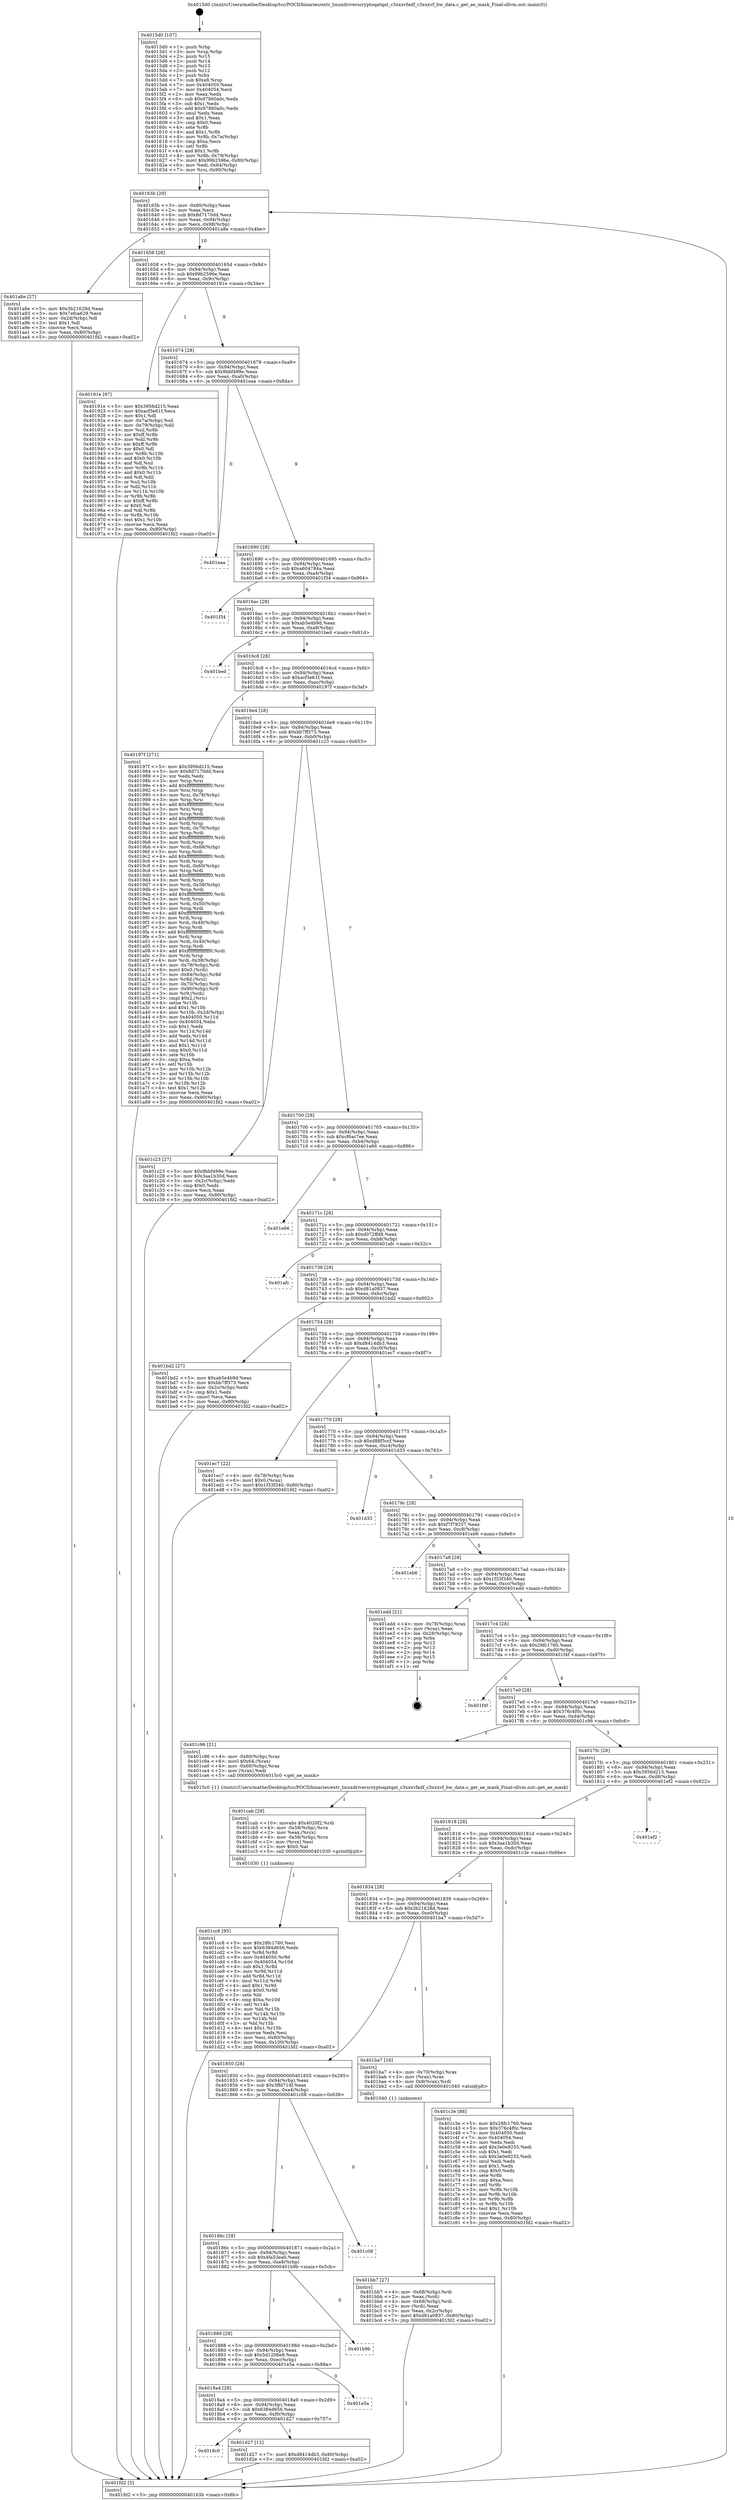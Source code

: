 digraph "0x4015d0" {
  label = "0x4015d0 (/mnt/c/Users/mathe/Desktop/tcc/POCII/binaries/extr_linuxdriverscryptoqatqat_c3xxxvfadf_c3xxxvf_hw_data.c_get_ae_mask_Final-ollvm.out::main(0))"
  labelloc = "t"
  node[shape=record]

  Entry [label="",width=0.3,height=0.3,shape=circle,fillcolor=black,style=filled]
  "0x40163b" [label="{
     0x40163b [29]\l
     | [instrs]\l
     &nbsp;&nbsp;0x40163b \<+3\>: mov -0x80(%rbp),%eax\l
     &nbsp;&nbsp;0x40163e \<+2\>: mov %eax,%ecx\l
     &nbsp;&nbsp;0x401640 \<+6\>: sub $0x8d7170dd,%ecx\l
     &nbsp;&nbsp;0x401646 \<+6\>: mov %eax,-0x94(%rbp)\l
     &nbsp;&nbsp;0x40164c \<+6\>: mov %ecx,-0x98(%rbp)\l
     &nbsp;&nbsp;0x401652 \<+6\>: je 0000000000401a8e \<main+0x4be\>\l
  }"]
  "0x401a8e" [label="{
     0x401a8e [27]\l
     | [instrs]\l
     &nbsp;&nbsp;0x401a8e \<+5\>: mov $0x3b21628d,%eax\l
     &nbsp;&nbsp;0x401a93 \<+5\>: mov $0x7efca629,%ecx\l
     &nbsp;&nbsp;0x401a98 \<+3\>: mov -0x2d(%rbp),%dl\l
     &nbsp;&nbsp;0x401a9b \<+3\>: test $0x1,%dl\l
     &nbsp;&nbsp;0x401a9e \<+3\>: cmovne %ecx,%eax\l
     &nbsp;&nbsp;0x401aa1 \<+3\>: mov %eax,-0x80(%rbp)\l
     &nbsp;&nbsp;0x401aa4 \<+5\>: jmp 0000000000401fd2 \<main+0xa02\>\l
  }"]
  "0x401658" [label="{
     0x401658 [28]\l
     | [instrs]\l
     &nbsp;&nbsp;0x401658 \<+5\>: jmp 000000000040165d \<main+0x8d\>\l
     &nbsp;&nbsp;0x40165d \<+6\>: mov -0x94(%rbp),%eax\l
     &nbsp;&nbsp;0x401663 \<+5\>: sub $0x99b2596e,%eax\l
     &nbsp;&nbsp;0x401668 \<+6\>: mov %eax,-0x9c(%rbp)\l
     &nbsp;&nbsp;0x40166e \<+6\>: je 000000000040191e \<main+0x34e\>\l
  }"]
  Exit [label="",width=0.3,height=0.3,shape=circle,fillcolor=black,style=filled,peripheries=2]
  "0x40191e" [label="{
     0x40191e [97]\l
     | [instrs]\l
     &nbsp;&nbsp;0x40191e \<+5\>: mov $0x3956d215,%eax\l
     &nbsp;&nbsp;0x401923 \<+5\>: mov $0xacf3e61f,%ecx\l
     &nbsp;&nbsp;0x401928 \<+2\>: mov $0x1,%dl\l
     &nbsp;&nbsp;0x40192a \<+4\>: mov -0x7a(%rbp),%sil\l
     &nbsp;&nbsp;0x40192e \<+4\>: mov -0x79(%rbp),%dil\l
     &nbsp;&nbsp;0x401932 \<+3\>: mov %sil,%r8b\l
     &nbsp;&nbsp;0x401935 \<+4\>: xor $0xff,%r8b\l
     &nbsp;&nbsp;0x401939 \<+3\>: mov %dil,%r9b\l
     &nbsp;&nbsp;0x40193c \<+4\>: xor $0xff,%r9b\l
     &nbsp;&nbsp;0x401940 \<+3\>: xor $0x0,%dl\l
     &nbsp;&nbsp;0x401943 \<+3\>: mov %r8b,%r10b\l
     &nbsp;&nbsp;0x401946 \<+4\>: and $0x0,%r10b\l
     &nbsp;&nbsp;0x40194a \<+3\>: and %dl,%sil\l
     &nbsp;&nbsp;0x40194d \<+3\>: mov %r9b,%r11b\l
     &nbsp;&nbsp;0x401950 \<+4\>: and $0x0,%r11b\l
     &nbsp;&nbsp;0x401954 \<+3\>: and %dl,%dil\l
     &nbsp;&nbsp;0x401957 \<+3\>: or %sil,%r10b\l
     &nbsp;&nbsp;0x40195a \<+3\>: or %dil,%r11b\l
     &nbsp;&nbsp;0x40195d \<+3\>: xor %r11b,%r10b\l
     &nbsp;&nbsp;0x401960 \<+3\>: or %r9b,%r8b\l
     &nbsp;&nbsp;0x401963 \<+4\>: xor $0xff,%r8b\l
     &nbsp;&nbsp;0x401967 \<+3\>: or $0x0,%dl\l
     &nbsp;&nbsp;0x40196a \<+3\>: and %dl,%r8b\l
     &nbsp;&nbsp;0x40196d \<+3\>: or %r8b,%r10b\l
     &nbsp;&nbsp;0x401970 \<+4\>: test $0x1,%r10b\l
     &nbsp;&nbsp;0x401974 \<+3\>: cmovne %ecx,%eax\l
     &nbsp;&nbsp;0x401977 \<+3\>: mov %eax,-0x80(%rbp)\l
     &nbsp;&nbsp;0x40197a \<+5\>: jmp 0000000000401fd2 \<main+0xa02\>\l
  }"]
  "0x401674" [label="{
     0x401674 [28]\l
     | [instrs]\l
     &nbsp;&nbsp;0x401674 \<+5\>: jmp 0000000000401679 \<main+0xa9\>\l
     &nbsp;&nbsp;0x401679 \<+6\>: mov -0x94(%rbp),%eax\l
     &nbsp;&nbsp;0x40167f \<+5\>: sub $0x9bbf499e,%eax\l
     &nbsp;&nbsp;0x401684 \<+6\>: mov %eax,-0xa0(%rbp)\l
     &nbsp;&nbsp;0x40168a \<+6\>: je 0000000000401eaa \<main+0x8da\>\l
  }"]
  "0x401fd2" [label="{
     0x401fd2 [5]\l
     | [instrs]\l
     &nbsp;&nbsp;0x401fd2 \<+5\>: jmp 000000000040163b \<main+0x6b\>\l
  }"]
  "0x4015d0" [label="{
     0x4015d0 [107]\l
     | [instrs]\l
     &nbsp;&nbsp;0x4015d0 \<+1\>: push %rbp\l
     &nbsp;&nbsp;0x4015d1 \<+3\>: mov %rsp,%rbp\l
     &nbsp;&nbsp;0x4015d4 \<+2\>: push %r15\l
     &nbsp;&nbsp;0x4015d6 \<+2\>: push %r14\l
     &nbsp;&nbsp;0x4015d8 \<+2\>: push %r13\l
     &nbsp;&nbsp;0x4015da \<+2\>: push %r12\l
     &nbsp;&nbsp;0x4015dc \<+1\>: push %rbx\l
     &nbsp;&nbsp;0x4015dd \<+7\>: sub $0xe8,%rsp\l
     &nbsp;&nbsp;0x4015e4 \<+7\>: mov 0x404050,%eax\l
     &nbsp;&nbsp;0x4015eb \<+7\>: mov 0x404054,%ecx\l
     &nbsp;&nbsp;0x4015f2 \<+2\>: mov %eax,%edx\l
     &nbsp;&nbsp;0x4015f4 \<+6\>: sub $0x97860a0c,%edx\l
     &nbsp;&nbsp;0x4015fa \<+3\>: sub $0x1,%edx\l
     &nbsp;&nbsp;0x4015fd \<+6\>: add $0x97860a0c,%edx\l
     &nbsp;&nbsp;0x401603 \<+3\>: imul %edx,%eax\l
     &nbsp;&nbsp;0x401606 \<+3\>: and $0x1,%eax\l
     &nbsp;&nbsp;0x401609 \<+3\>: cmp $0x0,%eax\l
     &nbsp;&nbsp;0x40160c \<+4\>: sete %r8b\l
     &nbsp;&nbsp;0x401610 \<+4\>: and $0x1,%r8b\l
     &nbsp;&nbsp;0x401614 \<+4\>: mov %r8b,-0x7a(%rbp)\l
     &nbsp;&nbsp;0x401618 \<+3\>: cmp $0xa,%ecx\l
     &nbsp;&nbsp;0x40161b \<+4\>: setl %r8b\l
     &nbsp;&nbsp;0x40161f \<+4\>: and $0x1,%r8b\l
     &nbsp;&nbsp;0x401623 \<+4\>: mov %r8b,-0x79(%rbp)\l
     &nbsp;&nbsp;0x401627 \<+7\>: movl $0x99b2596e,-0x80(%rbp)\l
     &nbsp;&nbsp;0x40162e \<+6\>: mov %edi,-0x84(%rbp)\l
     &nbsp;&nbsp;0x401634 \<+7\>: mov %rsi,-0x90(%rbp)\l
  }"]
  "0x4018c0" [label="{
     0x4018c0\l
  }", style=dashed]
  "0x401eaa" [label="{
     0x401eaa\l
  }", style=dashed]
  "0x401690" [label="{
     0x401690 [28]\l
     | [instrs]\l
     &nbsp;&nbsp;0x401690 \<+5\>: jmp 0000000000401695 \<main+0xc5\>\l
     &nbsp;&nbsp;0x401695 \<+6\>: mov -0x94(%rbp),%eax\l
     &nbsp;&nbsp;0x40169b \<+5\>: sub $0xa604784a,%eax\l
     &nbsp;&nbsp;0x4016a0 \<+6\>: mov %eax,-0xa4(%rbp)\l
     &nbsp;&nbsp;0x4016a6 \<+6\>: je 0000000000401f34 \<main+0x964\>\l
  }"]
  "0x401d27" [label="{
     0x401d27 [12]\l
     | [instrs]\l
     &nbsp;&nbsp;0x401d27 \<+7\>: movl $0xd8414db3,-0x80(%rbp)\l
     &nbsp;&nbsp;0x401d2e \<+5\>: jmp 0000000000401fd2 \<main+0xa02\>\l
  }"]
  "0x401f34" [label="{
     0x401f34\l
  }", style=dashed]
  "0x4016ac" [label="{
     0x4016ac [28]\l
     | [instrs]\l
     &nbsp;&nbsp;0x4016ac \<+5\>: jmp 00000000004016b1 \<main+0xe1\>\l
     &nbsp;&nbsp;0x4016b1 \<+6\>: mov -0x94(%rbp),%eax\l
     &nbsp;&nbsp;0x4016b7 \<+5\>: sub $0xab5e4b9d,%eax\l
     &nbsp;&nbsp;0x4016bc \<+6\>: mov %eax,-0xa8(%rbp)\l
     &nbsp;&nbsp;0x4016c2 \<+6\>: je 0000000000401bed \<main+0x61d\>\l
  }"]
  "0x4018a4" [label="{
     0x4018a4 [28]\l
     | [instrs]\l
     &nbsp;&nbsp;0x4018a4 \<+5\>: jmp 00000000004018a9 \<main+0x2d9\>\l
     &nbsp;&nbsp;0x4018a9 \<+6\>: mov -0x94(%rbp),%eax\l
     &nbsp;&nbsp;0x4018af \<+5\>: sub $0x6384d656,%eax\l
     &nbsp;&nbsp;0x4018b4 \<+6\>: mov %eax,-0xf0(%rbp)\l
     &nbsp;&nbsp;0x4018ba \<+6\>: je 0000000000401d27 \<main+0x757\>\l
  }"]
  "0x401bed" [label="{
     0x401bed\l
  }", style=dashed]
  "0x4016c8" [label="{
     0x4016c8 [28]\l
     | [instrs]\l
     &nbsp;&nbsp;0x4016c8 \<+5\>: jmp 00000000004016cd \<main+0xfd\>\l
     &nbsp;&nbsp;0x4016cd \<+6\>: mov -0x94(%rbp),%eax\l
     &nbsp;&nbsp;0x4016d3 \<+5\>: sub $0xacf3e61f,%eax\l
     &nbsp;&nbsp;0x4016d8 \<+6\>: mov %eax,-0xac(%rbp)\l
     &nbsp;&nbsp;0x4016de \<+6\>: je 000000000040197f \<main+0x3af\>\l
  }"]
  "0x401e5a" [label="{
     0x401e5a\l
  }", style=dashed]
  "0x40197f" [label="{
     0x40197f [271]\l
     | [instrs]\l
     &nbsp;&nbsp;0x40197f \<+5\>: mov $0x3956d215,%eax\l
     &nbsp;&nbsp;0x401984 \<+5\>: mov $0x8d7170dd,%ecx\l
     &nbsp;&nbsp;0x401989 \<+2\>: xor %edx,%edx\l
     &nbsp;&nbsp;0x40198b \<+3\>: mov %rsp,%rsi\l
     &nbsp;&nbsp;0x40198e \<+4\>: add $0xfffffffffffffff0,%rsi\l
     &nbsp;&nbsp;0x401992 \<+3\>: mov %rsi,%rsp\l
     &nbsp;&nbsp;0x401995 \<+4\>: mov %rsi,-0x78(%rbp)\l
     &nbsp;&nbsp;0x401999 \<+3\>: mov %rsp,%rsi\l
     &nbsp;&nbsp;0x40199c \<+4\>: add $0xfffffffffffffff0,%rsi\l
     &nbsp;&nbsp;0x4019a0 \<+3\>: mov %rsi,%rsp\l
     &nbsp;&nbsp;0x4019a3 \<+3\>: mov %rsp,%rdi\l
     &nbsp;&nbsp;0x4019a6 \<+4\>: add $0xfffffffffffffff0,%rdi\l
     &nbsp;&nbsp;0x4019aa \<+3\>: mov %rdi,%rsp\l
     &nbsp;&nbsp;0x4019ad \<+4\>: mov %rdi,-0x70(%rbp)\l
     &nbsp;&nbsp;0x4019b1 \<+3\>: mov %rsp,%rdi\l
     &nbsp;&nbsp;0x4019b4 \<+4\>: add $0xfffffffffffffff0,%rdi\l
     &nbsp;&nbsp;0x4019b8 \<+3\>: mov %rdi,%rsp\l
     &nbsp;&nbsp;0x4019bb \<+4\>: mov %rdi,-0x68(%rbp)\l
     &nbsp;&nbsp;0x4019bf \<+3\>: mov %rsp,%rdi\l
     &nbsp;&nbsp;0x4019c2 \<+4\>: add $0xfffffffffffffff0,%rdi\l
     &nbsp;&nbsp;0x4019c6 \<+3\>: mov %rdi,%rsp\l
     &nbsp;&nbsp;0x4019c9 \<+4\>: mov %rdi,-0x60(%rbp)\l
     &nbsp;&nbsp;0x4019cd \<+3\>: mov %rsp,%rdi\l
     &nbsp;&nbsp;0x4019d0 \<+4\>: add $0xfffffffffffffff0,%rdi\l
     &nbsp;&nbsp;0x4019d4 \<+3\>: mov %rdi,%rsp\l
     &nbsp;&nbsp;0x4019d7 \<+4\>: mov %rdi,-0x58(%rbp)\l
     &nbsp;&nbsp;0x4019db \<+3\>: mov %rsp,%rdi\l
     &nbsp;&nbsp;0x4019de \<+4\>: add $0xfffffffffffffff0,%rdi\l
     &nbsp;&nbsp;0x4019e2 \<+3\>: mov %rdi,%rsp\l
     &nbsp;&nbsp;0x4019e5 \<+4\>: mov %rdi,-0x50(%rbp)\l
     &nbsp;&nbsp;0x4019e9 \<+3\>: mov %rsp,%rdi\l
     &nbsp;&nbsp;0x4019ec \<+4\>: add $0xfffffffffffffff0,%rdi\l
     &nbsp;&nbsp;0x4019f0 \<+3\>: mov %rdi,%rsp\l
     &nbsp;&nbsp;0x4019f3 \<+4\>: mov %rdi,-0x48(%rbp)\l
     &nbsp;&nbsp;0x4019f7 \<+3\>: mov %rsp,%rdi\l
     &nbsp;&nbsp;0x4019fa \<+4\>: add $0xfffffffffffffff0,%rdi\l
     &nbsp;&nbsp;0x4019fe \<+3\>: mov %rdi,%rsp\l
     &nbsp;&nbsp;0x401a01 \<+4\>: mov %rdi,-0x40(%rbp)\l
     &nbsp;&nbsp;0x401a05 \<+3\>: mov %rsp,%rdi\l
     &nbsp;&nbsp;0x401a08 \<+4\>: add $0xfffffffffffffff0,%rdi\l
     &nbsp;&nbsp;0x401a0c \<+3\>: mov %rdi,%rsp\l
     &nbsp;&nbsp;0x401a0f \<+4\>: mov %rdi,-0x38(%rbp)\l
     &nbsp;&nbsp;0x401a13 \<+4\>: mov -0x78(%rbp),%rdi\l
     &nbsp;&nbsp;0x401a17 \<+6\>: movl $0x0,(%rdi)\l
     &nbsp;&nbsp;0x401a1d \<+7\>: mov -0x84(%rbp),%r8d\l
     &nbsp;&nbsp;0x401a24 \<+3\>: mov %r8d,(%rsi)\l
     &nbsp;&nbsp;0x401a27 \<+4\>: mov -0x70(%rbp),%rdi\l
     &nbsp;&nbsp;0x401a2b \<+7\>: mov -0x90(%rbp),%r9\l
     &nbsp;&nbsp;0x401a32 \<+3\>: mov %r9,(%rdi)\l
     &nbsp;&nbsp;0x401a35 \<+3\>: cmpl $0x2,(%rsi)\l
     &nbsp;&nbsp;0x401a38 \<+4\>: setne %r10b\l
     &nbsp;&nbsp;0x401a3c \<+4\>: and $0x1,%r10b\l
     &nbsp;&nbsp;0x401a40 \<+4\>: mov %r10b,-0x2d(%rbp)\l
     &nbsp;&nbsp;0x401a44 \<+8\>: mov 0x404050,%r11d\l
     &nbsp;&nbsp;0x401a4c \<+7\>: mov 0x404054,%ebx\l
     &nbsp;&nbsp;0x401a53 \<+3\>: sub $0x1,%edx\l
     &nbsp;&nbsp;0x401a56 \<+3\>: mov %r11d,%r14d\l
     &nbsp;&nbsp;0x401a59 \<+3\>: add %edx,%r14d\l
     &nbsp;&nbsp;0x401a5c \<+4\>: imul %r14d,%r11d\l
     &nbsp;&nbsp;0x401a60 \<+4\>: and $0x1,%r11d\l
     &nbsp;&nbsp;0x401a64 \<+4\>: cmp $0x0,%r11d\l
     &nbsp;&nbsp;0x401a68 \<+4\>: sete %r10b\l
     &nbsp;&nbsp;0x401a6c \<+3\>: cmp $0xa,%ebx\l
     &nbsp;&nbsp;0x401a6f \<+4\>: setl %r15b\l
     &nbsp;&nbsp;0x401a73 \<+3\>: mov %r10b,%r12b\l
     &nbsp;&nbsp;0x401a76 \<+3\>: and %r15b,%r12b\l
     &nbsp;&nbsp;0x401a79 \<+3\>: xor %r15b,%r10b\l
     &nbsp;&nbsp;0x401a7c \<+3\>: or %r10b,%r12b\l
     &nbsp;&nbsp;0x401a7f \<+4\>: test $0x1,%r12b\l
     &nbsp;&nbsp;0x401a83 \<+3\>: cmovne %ecx,%eax\l
     &nbsp;&nbsp;0x401a86 \<+3\>: mov %eax,-0x80(%rbp)\l
     &nbsp;&nbsp;0x401a89 \<+5\>: jmp 0000000000401fd2 \<main+0xa02\>\l
  }"]
  "0x4016e4" [label="{
     0x4016e4 [28]\l
     | [instrs]\l
     &nbsp;&nbsp;0x4016e4 \<+5\>: jmp 00000000004016e9 \<main+0x119\>\l
     &nbsp;&nbsp;0x4016e9 \<+6\>: mov -0x94(%rbp),%eax\l
     &nbsp;&nbsp;0x4016ef \<+5\>: sub $0xbb7ff373,%eax\l
     &nbsp;&nbsp;0x4016f4 \<+6\>: mov %eax,-0xb0(%rbp)\l
     &nbsp;&nbsp;0x4016fa \<+6\>: je 0000000000401c23 \<main+0x653\>\l
  }"]
  "0x401888" [label="{
     0x401888 [28]\l
     | [instrs]\l
     &nbsp;&nbsp;0x401888 \<+5\>: jmp 000000000040188d \<main+0x2bd\>\l
     &nbsp;&nbsp;0x40188d \<+6\>: mov -0x94(%rbp),%eax\l
     &nbsp;&nbsp;0x401893 \<+5\>: sub $0x5d1206e9,%eax\l
     &nbsp;&nbsp;0x401898 \<+6\>: mov %eax,-0xec(%rbp)\l
     &nbsp;&nbsp;0x40189e \<+6\>: je 0000000000401e5a \<main+0x88a\>\l
  }"]
  "0x401b9b" [label="{
     0x401b9b\l
  }", style=dashed]
  "0x401c23" [label="{
     0x401c23 [27]\l
     | [instrs]\l
     &nbsp;&nbsp;0x401c23 \<+5\>: mov $0x9bbf499e,%eax\l
     &nbsp;&nbsp;0x401c28 \<+5\>: mov $0x3aa1b30d,%ecx\l
     &nbsp;&nbsp;0x401c2d \<+3\>: mov -0x2c(%rbp),%edx\l
     &nbsp;&nbsp;0x401c30 \<+3\>: cmp $0x0,%edx\l
     &nbsp;&nbsp;0x401c33 \<+3\>: cmove %ecx,%eax\l
     &nbsp;&nbsp;0x401c36 \<+3\>: mov %eax,-0x80(%rbp)\l
     &nbsp;&nbsp;0x401c39 \<+5\>: jmp 0000000000401fd2 \<main+0xa02\>\l
  }"]
  "0x401700" [label="{
     0x401700 [28]\l
     | [instrs]\l
     &nbsp;&nbsp;0x401700 \<+5\>: jmp 0000000000401705 \<main+0x135\>\l
     &nbsp;&nbsp;0x401705 \<+6\>: mov -0x94(%rbp),%eax\l
     &nbsp;&nbsp;0x40170b \<+5\>: sub $0xcf6ac7ee,%eax\l
     &nbsp;&nbsp;0x401710 \<+6\>: mov %eax,-0xb4(%rbp)\l
     &nbsp;&nbsp;0x401716 \<+6\>: je 0000000000401e66 \<main+0x896\>\l
  }"]
  "0x40186c" [label="{
     0x40186c [28]\l
     | [instrs]\l
     &nbsp;&nbsp;0x40186c \<+5\>: jmp 0000000000401871 \<main+0x2a1\>\l
     &nbsp;&nbsp;0x401871 \<+6\>: mov -0x94(%rbp),%eax\l
     &nbsp;&nbsp;0x401877 \<+5\>: sub $0x4fa53ea0,%eax\l
     &nbsp;&nbsp;0x40187c \<+6\>: mov %eax,-0xe8(%rbp)\l
     &nbsp;&nbsp;0x401882 \<+6\>: je 0000000000401b9b \<main+0x5cb\>\l
  }"]
  "0x401e66" [label="{
     0x401e66\l
  }", style=dashed]
  "0x40171c" [label="{
     0x40171c [28]\l
     | [instrs]\l
     &nbsp;&nbsp;0x40171c \<+5\>: jmp 0000000000401721 \<main+0x151\>\l
     &nbsp;&nbsp;0x401721 \<+6\>: mov -0x94(%rbp),%eax\l
     &nbsp;&nbsp;0x401727 \<+5\>: sub $0xd072ffd8,%eax\l
     &nbsp;&nbsp;0x40172c \<+6\>: mov %eax,-0xb8(%rbp)\l
     &nbsp;&nbsp;0x401732 \<+6\>: je 0000000000401afc \<main+0x52c\>\l
  }"]
  "0x401c08" [label="{
     0x401c08\l
  }", style=dashed]
  "0x401afc" [label="{
     0x401afc\l
  }", style=dashed]
  "0x401738" [label="{
     0x401738 [28]\l
     | [instrs]\l
     &nbsp;&nbsp;0x401738 \<+5\>: jmp 000000000040173d \<main+0x16d\>\l
     &nbsp;&nbsp;0x40173d \<+6\>: mov -0x94(%rbp),%eax\l
     &nbsp;&nbsp;0x401743 \<+5\>: sub $0xd81a0837,%eax\l
     &nbsp;&nbsp;0x401748 \<+6\>: mov %eax,-0xbc(%rbp)\l
     &nbsp;&nbsp;0x40174e \<+6\>: je 0000000000401bd2 \<main+0x602\>\l
  }"]
  "0x401cc8" [label="{
     0x401cc8 [95]\l
     | [instrs]\l
     &nbsp;&nbsp;0x401cc8 \<+5\>: mov $0x28fc1760,%esi\l
     &nbsp;&nbsp;0x401ccd \<+5\>: mov $0x6384d656,%edx\l
     &nbsp;&nbsp;0x401cd2 \<+3\>: xor %r8d,%r8d\l
     &nbsp;&nbsp;0x401cd5 \<+8\>: mov 0x404050,%r9d\l
     &nbsp;&nbsp;0x401cdd \<+8\>: mov 0x404054,%r10d\l
     &nbsp;&nbsp;0x401ce5 \<+4\>: sub $0x1,%r8d\l
     &nbsp;&nbsp;0x401ce9 \<+3\>: mov %r9d,%r11d\l
     &nbsp;&nbsp;0x401cec \<+3\>: add %r8d,%r11d\l
     &nbsp;&nbsp;0x401cef \<+4\>: imul %r11d,%r9d\l
     &nbsp;&nbsp;0x401cf3 \<+4\>: and $0x1,%r9d\l
     &nbsp;&nbsp;0x401cf7 \<+4\>: cmp $0x0,%r9d\l
     &nbsp;&nbsp;0x401cfb \<+3\>: sete %bl\l
     &nbsp;&nbsp;0x401cfe \<+4\>: cmp $0xa,%r10d\l
     &nbsp;&nbsp;0x401d02 \<+4\>: setl %r14b\l
     &nbsp;&nbsp;0x401d06 \<+3\>: mov %bl,%r15b\l
     &nbsp;&nbsp;0x401d09 \<+3\>: and %r14b,%r15b\l
     &nbsp;&nbsp;0x401d0c \<+3\>: xor %r14b,%bl\l
     &nbsp;&nbsp;0x401d0f \<+3\>: or %bl,%r15b\l
     &nbsp;&nbsp;0x401d12 \<+4\>: test $0x1,%r15b\l
     &nbsp;&nbsp;0x401d16 \<+3\>: cmovne %edx,%esi\l
     &nbsp;&nbsp;0x401d19 \<+3\>: mov %esi,-0x80(%rbp)\l
     &nbsp;&nbsp;0x401d1c \<+6\>: mov %eax,-0x100(%rbp)\l
     &nbsp;&nbsp;0x401d22 \<+5\>: jmp 0000000000401fd2 \<main+0xa02\>\l
  }"]
  "0x401bd2" [label="{
     0x401bd2 [27]\l
     | [instrs]\l
     &nbsp;&nbsp;0x401bd2 \<+5\>: mov $0xab5e4b9d,%eax\l
     &nbsp;&nbsp;0x401bd7 \<+5\>: mov $0xbb7ff373,%ecx\l
     &nbsp;&nbsp;0x401bdc \<+3\>: mov -0x2c(%rbp),%edx\l
     &nbsp;&nbsp;0x401bdf \<+3\>: cmp $0x1,%edx\l
     &nbsp;&nbsp;0x401be2 \<+3\>: cmovl %ecx,%eax\l
     &nbsp;&nbsp;0x401be5 \<+3\>: mov %eax,-0x80(%rbp)\l
     &nbsp;&nbsp;0x401be8 \<+5\>: jmp 0000000000401fd2 \<main+0xa02\>\l
  }"]
  "0x401754" [label="{
     0x401754 [28]\l
     | [instrs]\l
     &nbsp;&nbsp;0x401754 \<+5\>: jmp 0000000000401759 \<main+0x189\>\l
     &nbsp;&nbsp;0x401759 \<+6\>: mov -0x94(%rbp),%eax\l
     &nbsp;&nbsp;0x40175f \<+5\>: sub $0xd8414db3,%eax\l
     &nbsp;&nbsp;0x401764 \<+6\>: mov %eax,-0xc0(%rbp)\l
     &nbsp;&nbsp;0x40176a \<+6\>: je 0000000000401ec7 \<main+0x8f7\>\l
  }"]
  "0x401cab" [label="{
     0x401cab [29]\l
     | [instrs]\l
     &nbsp;&nbsp;0x401cab \<+10\>: movabs $0x4020f2,%rdi\l
     &nbsp;&nbsp;0x401cb5 \<+4\>: mov -0x58(%rbp),%rcx\l
     &nbsp;&nbsp;0x401cb9 \<+2\>: mov %eax,(%rcx)\l
     &nbsp;&nbsp;0x401cbb \<+4\>: mov -0x58(%rbp),%rcx\l
     &nbsp;&nbsp;0x401cbf \<+2\>: mov (%rcx),%esi\l
     &nbsp;&nbsp;0x401cc1 \<+2\>: mov $0x0,%al\l
     &nbsp;&nbsp;0x401cc3 \<+5\>: call 0000000000401030 \<printf@plt\>\l
     | [calls]\l
     &nbsp;&nbsp;0x401030 \{1\} (unknown)\l
  }"]
  "0x401ec7" [label="{
     0x401ec7 [22]\l
     | [instrs]\l
     &nbsp;&nbsp;0x401ec7 \<+4\>: mov -0x78(%rbp),%rax\l
     &nbsp;&nbsp;0x401ecb \<+6\>: movl $0x0,(%rax)\l
     &nbsp;&nbsp;0x401ed1 \<+7\>: movl $0x1f33f340,-0x80(%rbp)\l
     &nbsp;&nbsp;0x401ed8 \<+5\>: jmp 0000000000401fd2 \<main+0xa02\>\l
  }"]
  "0x401770" [label="{
     0x401770 [28]\l
     | [instrs]\l
     &nbsp;&nbsp;0x401770 \<+5\>: jmp 0000000000401775 \<main+0x1a5\>\l
     &nbsp;&nbsp;0x401775 \<+6\>: mov -0x94(%rbp),%eax\l
     &nbsp;&nbsp;0x40177b \<+5\>: sub $0xd88f5ccf,%eax\l
     &nbsp;&nbsp;0x401780 \<+6\>: mov %eax,-0xc4(%rbp)\l
     &nbsp;&nbsp;0x401786 \<+6\>: je 0000000000401d33 \<main+0x763\>\l
  }"]
  "0x401bb7" [label="{
     0x401bb7 [27]\l
     | [instrs]\l
     &nbsp;&nbsp;0x401bb7 \<+4\>: mov -0x68(%rbp),%rdi\l
     &nbsp;&nbsp;0x401bbb \<+2\>: mov %eax,(%rdi)\l
     &nbsp;&nbsp;0x401bbd \<+4\>: mov -0x68(%rbp),%rdi\l
     &nbsp;&nbsp;0x401bc1 \<+2\>: mov (%rdi),%eax\l
     &nbsp;&nbsp;0x401bc3 \<+3\>: mov %eax,-0x2c(%rbp)\l
     &nbsp;&nbsp;0x401bc6 \<+7\>: movl $0xd81a0837,-0x80(%rbp)\l
     &nbsp;&nbsp;0x401bcd \<+5\>: jmp 0000000000401fd2 \<main+0xa02\>\l
  }"]
  "0x401d33" [label="{
     0x401d33\l
  }", style=dashed]
  "0x40178c" [label="{
     0x40178c [28]\l
     | [instrs]\l
     &nbsp;&nbsp;0x40178c \<+5\>: jmp 0000000000401791 \<main+0x1c1\>\l
     &nbsp;&nbsp;0x401791 \<+6\>: mov -0x94(%rbp),%eax\l
     &nbsp;&nbsp;0x401797 \<+5\>: sub $0xf7f79257,%eax\l
     &nbsp;&nbsp;0x40179c \<+6\>: mov %eax,-0xc8(%rbp)\l
     &nbsp;&nbsp;0x4017a2 \<+6\>: je 0000000000401eb6 \<main+0x8e6\>\l
  }"]
  "0x401850" [label="{
     0x401850 [28]\l
     | [instrs]\l
     &nbsp;&nbsp;0x401850 \<+5\>: jmp 0000000000401855 \<main+0x285\>\l
     &nbsp;&nbsp;0x401855 \<+6\>: mov -0x94(%rbp),%eax\l
     &nbsp;&nbsp;0x40185b \<+5\>: sub $0x3ffd714f,%eax\l
     &nbsp;&nbsp;0x401860 \<+6\>: mov %eax,-0xe4(%rbp)\l
     &nbsp;&nbsp;0x401866 \<+6\>: je 0000000000401c08 \<main+0x638\>\l
  }"]
  "0x401eb6" [label="{
     0x401eb6\l
  }", style=dashed]
  "0x4017a8" [label="{
     0x4017a8 [28]\l
     | [instrs]\l
     &nbsp;&nbsp;0x4017a8 \<+5\>: jmp 00000000004017ad \<main+0x1dd\>\l
     &nbsp;&nbsp;0x4017ad \<+6\>: mov -0x94(%rbp),%eax\l
     &nbsp;&nbsp;0x4017b3 \<+5\>: sub $0x1f33f340,%eax\l
     &nbsp;&nbsp;0x4017b8 \<+6\>: mov %eax,-0xcc(%rbp)\l
     &nbsp;&nbsp;0x4017be \<+6\>: je 0000000000401edd \<main+0x90d\>\l
  }"]
  "0x401ba7" [label="{
     0x401ba7 [16]\l
     | [instrs]\l
     &nbsp;&nbsp;0x401ba7 \<+4\>: mov -0x70(%rbp),%rax\l
     &nbsp;&nbsp;0x401bab \<+3\>: mov (%rax),%rax\l
     &nbsp;&nbsp;0x401bae \<+4\>: mov 0x8(%rax),%rdi\l
     &nbsp;&nbsp;0x401bb2 \<+5\>: call 0000000000401040 \<atoi@plt\>\l
     | [calls]\l
     &nbsp;&nbsp;0x401040 \{1\} (unknown)\l
  }"]
  "0x401edd" [label="{
     0x401edd [21]\l
     | [instrs]\l
     &nbsp;&nbsp;0x401edd \<+4\>: mov -0x78(%rbp),%rax\l
     &nbsp;&nbsp;0x401ee1 \<+2\>: mov (%rax),%eax\l
     &nbsp;&nbsp;0x401ee3 \<+4\>: lea -0x28(%rbp),%rsp\l
     &nbsp;&nbsp;0x401ee7 \<+1\>: pop %rbx\l
     &nbsp;&nbsp;0x401ee8 \<+2\>: pop %r12\l
     &nbsp;&nbsp;0x401eea \<+2\>: pop %r13\l
     &nbsp;&nbsp;0x401eec \<+2\>: pop %r14\l
     &nbsp;&nbsp;0x401eee \<+2\>: pop %r15\l
     &nbsp;&nbsp;0x401ef0 \<+1\>: pop %rbp\l
     &nbsp;&nbsp;0x401ef1 \<+1\>: ret\l
  }"]
  "0x4017c4" [label="{
     0x4017c4 [28]\l
     | [instrs]\l
     &nbsp;&nbsp;0x4017c4 \<+5\>: jmp 00000000004017c9 \<main+0x1f9\>\l
     &nbsp;&nbsp;0x4017c9 \<+6\>: mov -0x94(%rbp),%eax\l
     &nbsp;&nbsp;0x4017cf \<+5\>: sub $0x28fc1760,%eax\l
     &nbsp;&nbsp;0x4017d4 \<+6\>: mov %eax,-0xd0(%rbp)\l
     &nbsp;&nbsp;0x4017da \<+6\>: je 0000000000401f4f \<main+0x97f\>\l
  }"]
  "0x401834" [label="{
     0x401834 [28]\l
     | [instrs]\l
     &nbsp;&nbsp;0x401834 \<+5\>: jmp 0000000000401839 \<main+0x269\>\l
     &nbsp;&nbsp;0x401839 \<+6\>: mov -0x94(%rbp),%eax\l
     &nbsp;&nbsp;0x40183f \<+5\>: sub $0x3b21628d,%eax\l
     &nbsp;&nbsp;0x401844 \<+6\>: mov %eax,-0xe0(%rbp)\l
     &nbsp;&nbsp;0x40184a \<+6\>: je 0000000000401ba7 \<main+0x5d7\>\l
  }"]
  "0x401f4f" [label="{
     0x401f4f\l
  }", style=dashed]
  "0x4017e0" [label="{
     0x4017e0 [28]\l
     | [instrs]\l
     &nbsp;&nbsp;0x4017e0 \<+5\>: jmp 00000000004017e5 \<main+0x215\>\l
     &nbsp;&nbsp;0x4017e5 \<+6\>: mov -0x94(%rbp),%eax\l
     &nbsp;&nbsp;0x4017eb \<+5\>: sub $0x376c4f0c,%eax\l
     &nbsp;&nbsp;0x4017f0 \<+6\>: mov %eax,-0xd4(%rbp)\l
     &nbsp;&nbsp;0x4017f6 \<+6\>: je 0000000000401c96 \<main+0x6c6\>\l
  }"]
  "0x401c3e" [label="{
     0x401c3e [88]\l
     | [instrs]\l
     &nbsp;&nbsp;0x401c3e \<+5\>: mov $0x28fc1760,%eax\l
     &nbsp;&nbsp;0x401c43 \<+5\>: mov $0x376c4f0c,%ecx\l
     &nbsp;&nbsp;0x401c48 \<+7\>: mov 0x404050,%edx\l
     &nbsp;&nbsp;0x401c4f \<+7\>: mov 0x404054,%esi\l
     &nbsp;&nbsp;0x401c56 \<+2\>: mov %edx,%edi\l
     &nbsp;&nbsp;0x401c58 \<+6\>: add $0x3e0e9255,%edi\l
     &nbsp;&nbsp;0x401c5e \<+3\>: sub $0x1,%edi\l
     &nbsp;&nbsp;0x401c61 \<+6\>: sub $0x3e0e9255,%edi\l
     &nbsp;&nbsp;0x401c67 \<+3\>: imul %edi,%edx\l
     &nbsp;&nbsp;0x401c6a \<+3\>: and $0x1,%edx\l
     &nbsp;&nbsp;0x401c6d \<+3\>: cmp $0x0,%edx\l
     &nbsp;&nbsp;0x401c70 \<+4\>: sete %r8b\l
     &nbsp;&nbsp;0x401c74 \<+3\>: cmp $0xa,%esi\l
     &nbsp;&nbsp;0x401c77 \<+4\>: setl %r9b\l
     &nbsp;&nbsp;0x401c7b \<+3\>: mov %r8b,%r10b\l
     &nbsp;&nbsp;0x401c7e \<+3\>: and %r9b,%r10b\l
     &nbsp;&nbsp;0x401c81 \<+3\>: xor %r9b,%r8b\l
     &nbsp;&nbsp;0x401c84 \<+3\>: or %r8b,%r10b\l
     &nbsp;&nbsp;0x401c87 \<+4\>: test $0x1,%r10b\l
     &nbsp;&nbsp;0x401c8b \<+3\>: cmovne %ecx,%eax\l
     &nbsp;&nbsp;0x401c8e \<+3\>: mov %eax,-0x80(%rbp)\l
     &nbsp;&nbsp;0x401c91 \<+5\>: jmp 0000000000401fd2 \<main+0xa02\>\l
  }"]
  "0x401c96" [label="{
     0x401c96 [21]\l
     | [instrs]\l
     &nbsp;&nbsp;0x401c96 \<+4\>: mov -0x60(%rbp),%rax\l
     &nbsp;&nbsp;0x401c9a \<+6\>: movl $0x64,(%rax)\l
     &nbsp;&nbsp;0x401ca0 \<+4\>: mov -0x60(%rbp),%rax\l
     &nbsp;&nbsp;0x401ca4 \<+2\>: mov (%rax),%edi\l
     &nbsp;&nbsp;0x401ca6 \<+5\>: call 00000000004015c0 \<get_ae_mask\>\l
     | [calls]\l
     &nbsp;&nbsp;0x4015c0 \{1\} (/mnt/c/Users/mathe/Desktop/tcc/POCII/binaries/extr_linuxdriverscryptoqatqat_c3xxxvfadf_c3xxxvf_hw_data.c_get_ae_mask_Final-ollvm.out::get_ae_mask)\l
  }"]
  "0x4017fc" [label="{
     0x4017fc [28]\l
     | [instrs]\l
     &nbsp;&nbsp;0x4017fc \<+5\>: jmp 0000000000401801 \<main+0x231\>\l
     &nbsp;&nbsp;0x401801 \<+6\>: mov -0x94(%rbp),%eax\l
     &nbsp;&nbsp;0x401807 \<+5\>: sub $0x3956d215,%eax\l
     &nbsp;&nbsp;0x40180c \<+6\>: mov %eax,-0xd8(%rbp)\l
     &nbsp;&nbsp;0x401812 \<+6\>: je 0000000000401ef2 \<main+0x922\>\l
  }"]
  "0x401818" [label="{
     0x401818 [28]\l
     | [instrs]\l
     &nbsp;&nbsp;0x401818 \<+5\>: jmp 000000000040181d \<main+0x24d\>\l
     &nbsp;&nbsp;0x40181d \<+6\>: mov -0x94(%rbp),%eax\l
     &nbsp;&nbsp;0x401823 \<+5\>: sub $0x3aa1b30d,%eax\l
     &nbsp;&nbsp;0x401828 \<+6\>: mov %eax,-0xdc(%rbp)\l
     &nbsp;&nbsp;0x40182e \<+6\>: je 0000000000401c3e \<main+0x66e\>\l
  }"]
  "0x401ef2" [label="{
     0x401ef2\l
  }", style=dashed]
  Entry -> "0x4015d0" [label=" 1"]
  "0x40163b" -> "0x401a8e" [label=" 1"]
  "0x40163b" -> "0x401658" [label=" 10"]
  "0x401edd" -> Exit [label=" 1"]
  "0x401658" -> "0x40191e" [label=" 1"]
  "0x401658" -> "0x401674" [label=" 9"]
  "0x40191e" -> "0x401fd2" [label=" 1"]
  "0x4015d0" -> "0x40163b" [label=" 1"]
  "0x401fd2" -> "0x40163b" [label=" 10"]
  "0x401ec7" -> "0x401fd2" [label=" 1"]
  "0x401674" -> "0x401eaa" [label=" 0"]
  "0x401674" -> "0x401690" [label=" 9"]
  "0x401d27" -> "0x401fd2" [label=" 1"]
  "0x401690" -> "0x401f34" [label=" 0"]
  "0x401690" -> "0x4016ac" [label=" 9"]
  "0x4018a4" -> "0x4018c0" [label=" 0"]
  "0x4016ac" -> "0x401bed" [label=" 0"]
  "0x4016ac" -> "0x4016c8" [label=" 9"]
  "0x4018a4" -> "0x401d27" [label=" 1"]
  "0x4016c8" -> "0x40197f" [label=" 1"]
  "0x4016c8" -> "0x4016e4" [label=" 8"]
  "0x401888" -> "0x4018a4" [label=" 1"]
  "0x40197f" -> "0x401fd2" [label=" 1"]
  "0x401a8e" -> "0x401fd2" [label=" 1"]
  "0x401888" -> "0x401e5a" [label=" 0"]
  "0x4016e4" -> "0x401c23" [label=" 1"]
  "0x4016e4" -> "0x401700" [label=" 7"]
  "0x40186c" -> "0x401888" [label=" 1"]
  "0x401700" -> "0x401e66" [label=" 0"]
  "0x401700" -> "0x40171c" [label=" 7"]
  "0x40186c" -> "0x401b9b" [label=" 0"]
  "0x40171c" -> "0x401afc" [label=" 0"]
  "0x40171c" -> "0x401738" [label=" 7"]
  "0x401850" -> "0x40186c" [label=" 1"]
  "0x401738" -> "0x401bd2" [label=" 1"]
  "0x401738" -> "0x401754" [label=" 6"]
  "0x401850" -> "0x401c08" [label=" 0"]
  "0x401754" -> "0x401ec7" [label=" 1"]
  "0x401754" -> "0x401770" [label=" 5"]
  "0x401cc8" -> "0x401fd2" [label=" 1"]
  "0x401770" -> "0x401d33" [label=" 0"]
  "0x401770" -> "0x40178c" [label=" 5"]
  "0x401cab" -> "0x401cc8" [label=" 1"]
  "0x40178c" -> "0x401eb6" [label=" 0"]
  "0x40178c" -> "0x4017a8" [label=" 5"]
  "0x401c96" -> "0x401cab" [label=" 1"]
  "0x4017a8" -> "0x401edd" [label=" 1"]
  "0x4017a8" -> "0x4017c4" [label=" 4"]
  "0x401c3e" -> "0x401fd2" [label=" 1"]
  "0x4017c4" -> "0x401f4f" [label=" 0"]
  "0x4017c4" -> "0x4017e0" [label=" 4"]
  "0x401bd2" -> "0x401fd2" [label=" 1"]
  "0x4017e0" -> "0x401c96" [label=" 1"]
  "0x4017e0" -> "0x4017fc" [label=" 3"]
  "0x401bb7" -> "0x401fd2" [label=" 1"]
  "0x4017fc" -> "0x401ef2" [label=" 0"]
  "0x4017fc" -> "0x401818" [label=" 3"]
  "0x401ba7" -> "0x401bb7" [label=" 1"]
  "0x401818" -> "0x401c3e" [label=" 1"]
  "0x401818" -> "0x401834" [label=" 2"]
  "0x401c23" -> "0x401fd2" [label=" 1"]
  "0x401834" -> "0x401ba7" [label=" 1"]
  "0x401834" -> "0x401850" [label=" 1"]
}
